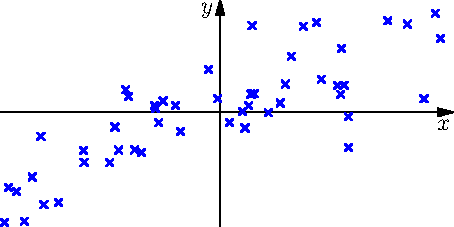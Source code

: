 import graph;
import plain;
import stats;
srand(1);
size(8cm);
real m = 1/3, b = 0, d = 0.3;
real[] xs = new real[0];
real[] ys = new real[0];
void ex(real x, real y) { draw( (x-d,y-d)--(x+d,y+d), p=blue+1 ); draw( (x-d,y+d)--(x+d,y-d), p=blue+1 ); }

for (int i = 0; i < 50; ++i) {
  real x = unitrand()*40-20, y = b + m*x + 3*Gaussrand();
  xs.push(x);
  ys.push(y);
  ex(x,y);
}
xaxis("$x$",EndArrow);
yaxis("$y$",EndArrow);
shipout("Data");

real L(real[] xs, real[] ys, pair w) {
  real ret = 0;
  for (int i = 0; i < xs.length; ++i) ret += (w.y + w.x*xs[i]-ys[i])^2;
  return ret/xs.length;
}

pair dL(real[] xs, real[] ys, pair w) {
  pair ret = (0,0);
  for (int i = 0; i < xs.length; ++i) ret += 2*(w.y + w.x*xs[i]-ys[i])*(xs[i],0);
  return ret/xs.length;
}

real eta = 1;
pair w = (0,0);
pair[] ws = new pair[0];
ws.push(w);
real xm = -20, xM = 20;
int T = 50;
for (int i = 0; i < T; ++i) {
  save();
  for (int j = 0; j < i; ++j) draw((xm,xm*ws[j].x+ws[j].y)--(xM,xM*ws[j].x+ws[j].y),lightgreen+0.1);
  pair g = dL(xs,ys,w);
  real l = L(xs,ys,w);
  write("("+string(w.x)+","+string(w.y)+"), "+string(l)+", ("+string(g.x)+","+string(g.y)+")");
  draw((xm,xm*ws[i].x+ws[i].y)--(xM,xM*ws[i].x+ws[i].y),darkgreen+1);
  real s = eta;
  while (L(xs,ys,w-s*g) > l-0.8*s*length(g)^2) s *= 0.5;
  write("s="+string(s));
  w -= s*g;
  ws.push(w);
  label("$T="+string(i)+"$",(-10,max(ys)));
  if (i%5==0) shipout("Data"+string(i));
  restore();
}
